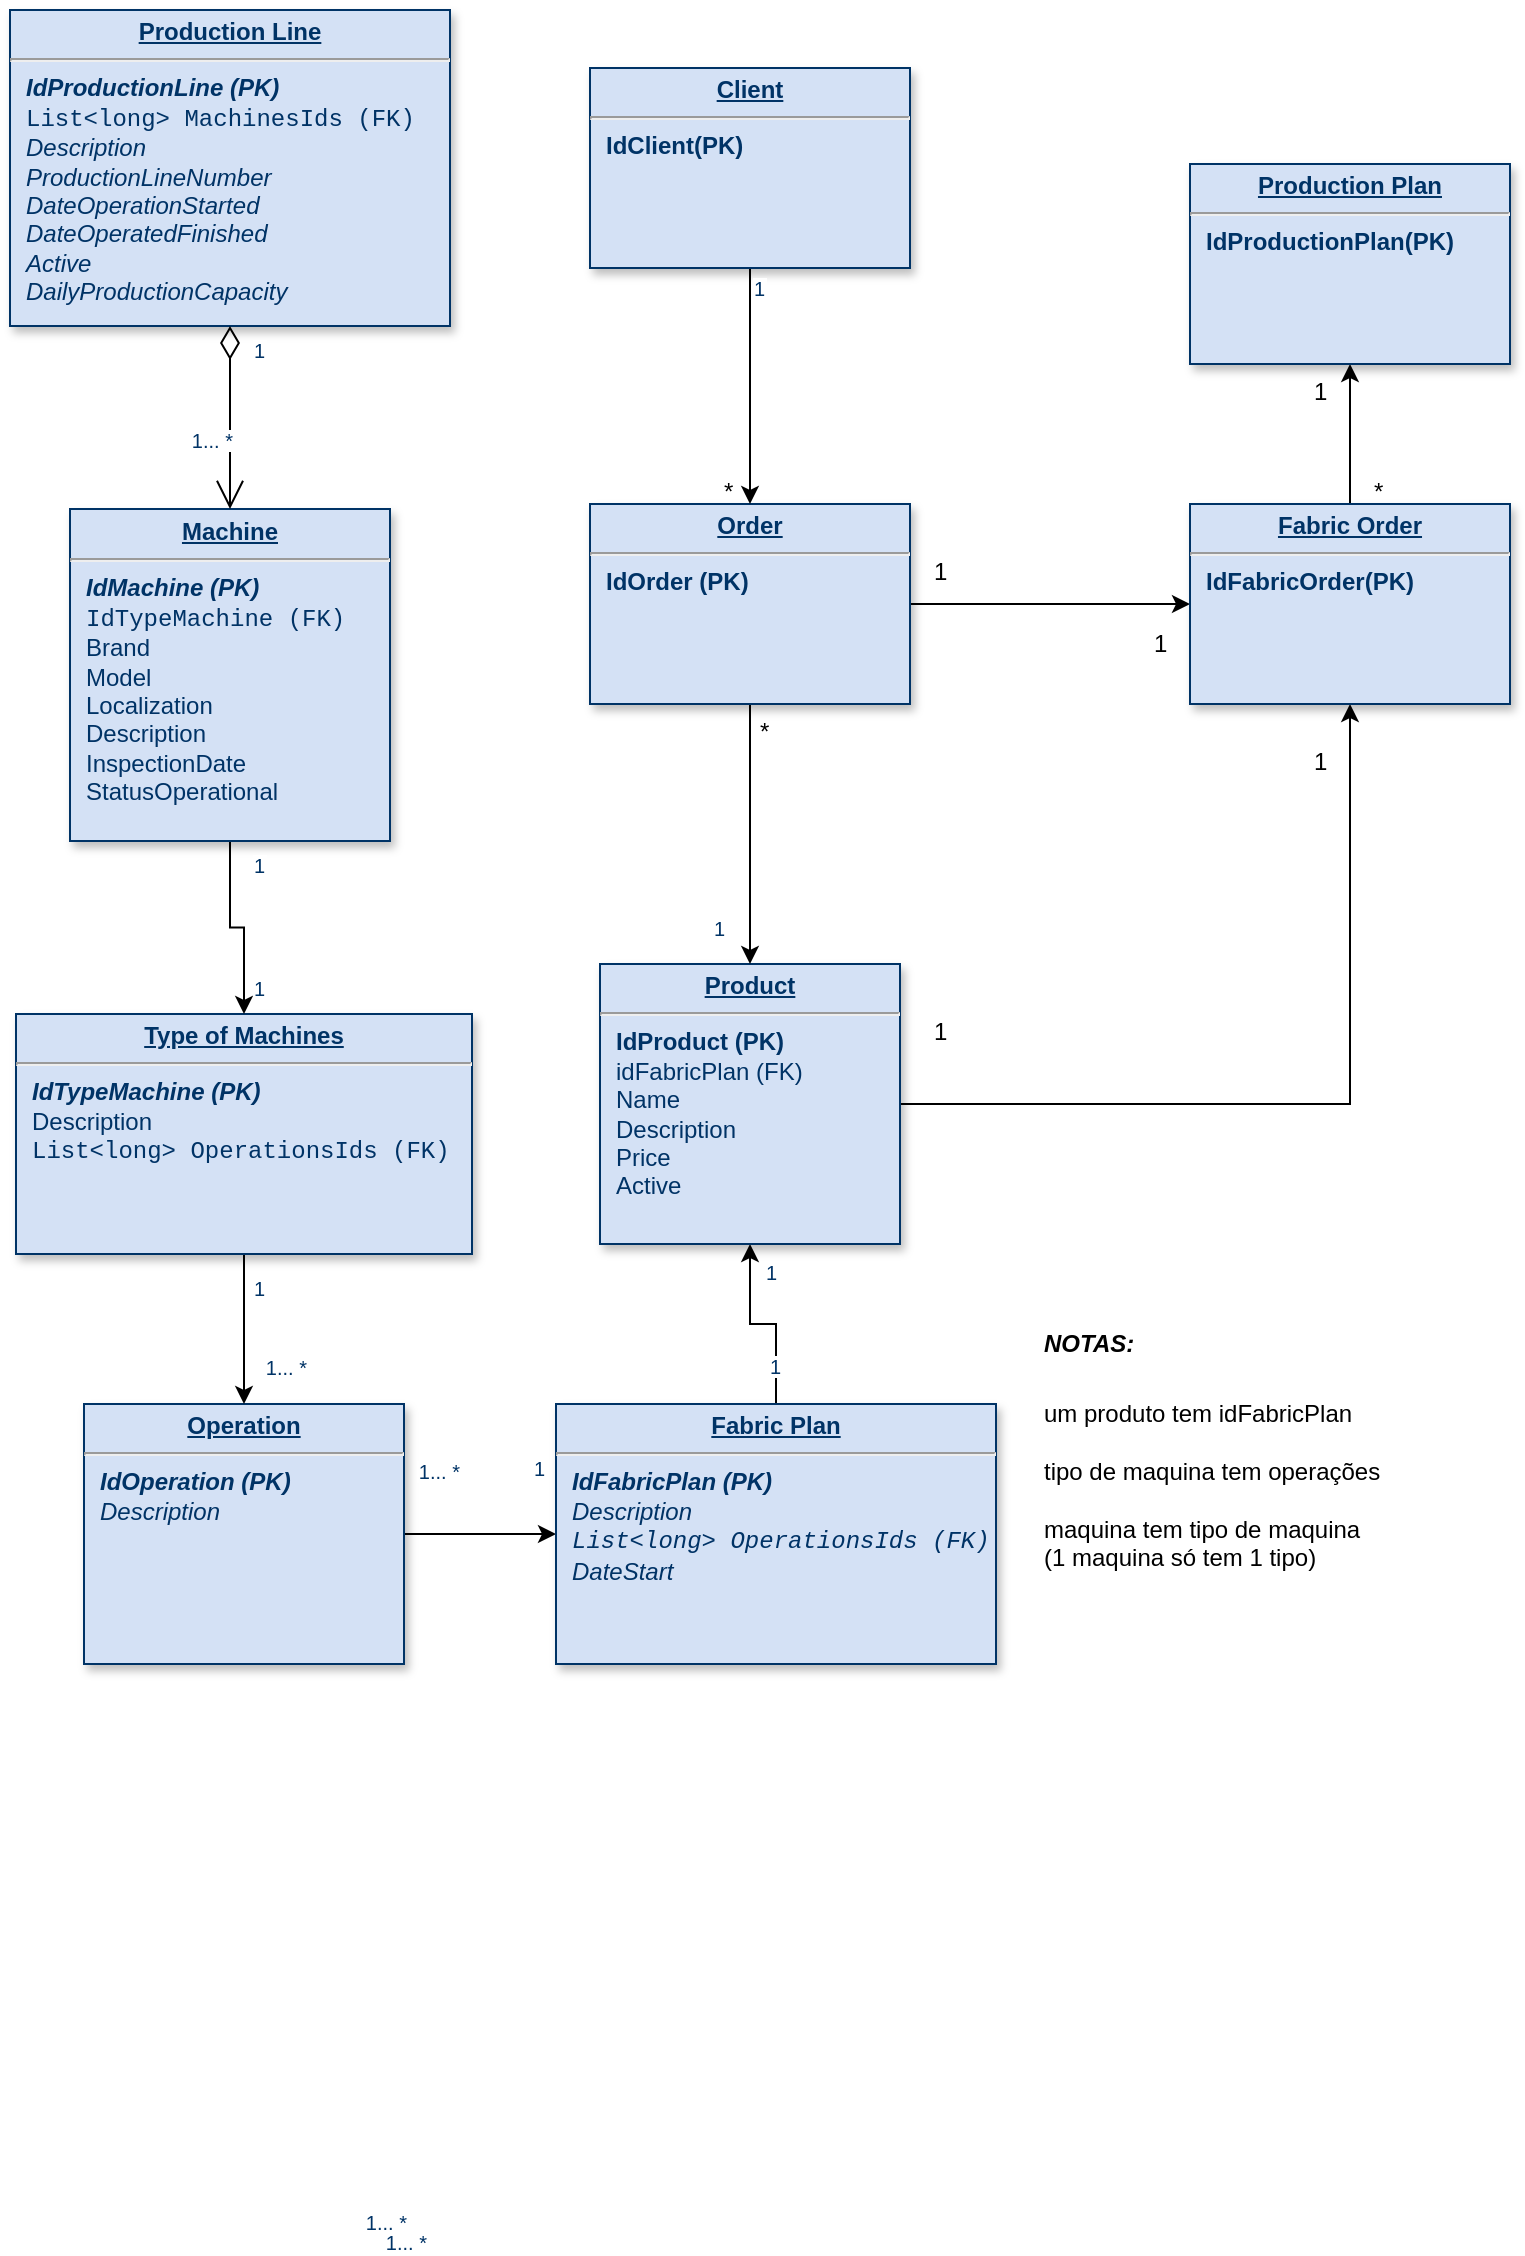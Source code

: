 <mxfile version="12.2.3" type="device" pages="1"><diagram name="Page-1" id="efa7a0a1-bf9b-a30e-e6df-94a7791c09e9"><mxGraphModel dx="1008" dy="423" grid="1" gridSize="10" guides="1" tooltips="1" connect="1" arrows="1" fold="1" page="1" pageScale="1" pageWidth="826" pageHeight="1169" background="#ffffff" math="0" shadow="0"><root><mxCell id="0"/><mxCell id="1" parent="0"/><mxCell id="8j8uPJQYbjqGZ4pbmdRs-105" style="edgeStyle=orthogonalEdgeStyle;rounded=0;orthogonalLoop=1;jettySize=auto;html=1;" parent="1" source="19" target="23" edge="1"><mxGeometry relative="1" as="geometry"/></mxCell><mxCell id="19" value="&lt;p style=&quot;margin: 0px ; margin-top: 4px ; text-align: center ; text-decoration: underline&quot;&gt;&lt;strong&gt;Operation&lt;/strong&gt;&lt;/p&gt;&lt;hr&gt;&lt;p style=&quot;margin: 0px ; margin-left: 8px&quot;&gt;&lt;b&gt;&lt;i&gt;IdOperation (PK)&lt;/i&gt;&lt;/b&gt;&lt;/p&gt;&lt;p style=&quot;margin: 0px 0px 0px 8px&quot;&gt;&lt;i&gt;Description&lt;/i&gt;&lt;/p&gt;" style="verticalAlign=top;align=left;overflow=fill;fontSize=12;fontFamily=Helvetica;html=1;strokeColor=#003366;shadow=1;fillColor=#D4E1F5;fontColor=#003366" parent="1" vertex="1"><mxGeometry x="47" y="720" width="160" height="130" as="geometry"/></mxCell><mxCell id="8j8uPJQYbjqGZ4pbmdRs-104" style="edgeStyle=orthogonalEdgeStyle;rounded=0;orthogonalLoop=1;jettySize=auto;html=1;" parent="1" source="20" target="19" edge="1"><mxGeometry relative="1" as="geometry"/></mxCell><mxCell id="20" value="&lt;p style=&quot;margin: 0px ; margin-top: 4px ; text-align: center ; text-decoration: underline&quot;&gt;&lt;strong&gt;Type of Machines&lt;/strong&gt;&lt;/p&gt;&lt;hr&gt;&lt;p style=&quot;margin: 0px ; margin-left: 8px&quot;&gt;&lt;b&gt;&lt;i&gt;IdTypeMachine (PK)&lt;/i&gt;&lt;/b&gt;&lt;/p&gt;&lt;p style=&quot;margin: 0px ; margin-left: 8px&quot;&gt;Description&lt;/p&gt;&lt;p style=&quot;margin: 0px ; margin-left: 8px&quot;&gt;&lt;font face=&quot;Courier New&quot;&gt;List&amp;lt;long&amp;gt; OperationsIds (FK)&lt;/font&gt;&lt;/p&gt;&lt;p style=&quot;margin: 0px ; margin-left: 8px&quot;&gt;&lt;br&gt;&lt;/p&gt;" style="verticalAlign=top;align=left;overflow=fill;fontSize=12;fontFamily=Helvetica;html=1;strokeColor=#003366;shadow=1;fillColor=#D4E1F5;fontColor=#003366" parent="1" vertex="1"><mxGeometry x="13" y="525" width="228" height="120" as="geometry"/></mxCell><mxCell id="8j8uPJQYbjqGZ4pbmdRs-118" style="edgeStyle=orthogonalEdgeStyle;rounded=0;orthogonalLoop=1;jettySize=auto;html=1;" parent="1" source="21" target="20" edge="1"><mxGeometry relative="1" as="geometry"/></mxCell><mxCell id="21" value="&lt;p style=&quot;margin: 0px ; margin-top: 4px ; text-align: center ; text-decoration: underline&quot;&gt;&lt;strong&gt;Machine&lt;/strong&gt;&lt;/p&gt;&lt;hr&gt;&lt;p style=&quot;margin: 0px ; margin-left: 8px&quot;&gt;&lt;b&gt;&lt;i&gt;IdMachine (PK)&lt;/i&gt;&lt;/b&gt;&lt;/p&gt;&lt;p style=&quot;margin: 0px ; margin-left: 8px&quot;&gt;&lt;font face=&quot;Courier New&quot;&gt;IdTypeMachine (FK)&lt;/font&gt;&lt;/p&gt;&lt;p style=&quot;margin: 0px ; margin-left: 8px&quot;&gt;Brand&lt;/p&gt;&lt;p style=&quot;margin: 0px ; margin-left: 8px&quot;&gt;Model&lt;/p&gt;&lt;p style=&quot;margin: 0px ; margin-left: 8px&quot;&gt;Localization&lt;/p&gt;&lt;p style=&quot;margin: 0px ; margin-left: 8px&quot;&gt;Description&lt;/p&gt;&lt;p style=&quot;margin: 0px ; margin-left: 8px&quot;&gt;InspectionDate&lt;/p&gt;&lt;p style=&quot;margin: 0px ; margin-left: 8px&quot;&gt;StatusOperational&lt;/p&gt;" style="verticalAlign=top;align=left;overflow=fill;fontSize=12;fontFamily=Helvetica;html=1;strokeColor=#003366;shadow=1;fillColor=#D4E1F5;fontColor=#003366" parent="1" vertex="1"><mxGeometry x="40" y="272.5" width="160" height="166" as="geometry"/></mxCell><mxCell id="8j8uPJQYbjqGZ4pbmdRs-106" style="edgeStyle=orthogonalEdgeStyle;rounded=0;orthogonalLoop=1;jettySize=auto;html=1;entryX=0.5;entryY=1;entryDx=0;entryDy=0;" parent="1" source="23" target="29" edge="1"><mxGeometry relative="1" as="geometry"/></mxCell><mxCell id="23" value="&lt;p style=&quot;margin: 0px ; margin-top: 4px ; text-align: center ; text-decoration: underline&quot;&gt;&lt;strong&gt;Fabric Plan&lt;/strong&gt;&lt;/p&gt;&lt;hr&gt;&lt;p style=&quot;margin: 0px ; margin-left: 8px&quot;&gt;&lt;b&gt;&lt;i&gt;IdFabricPlan (PK)&lt;/i&gt;&lt;/b&gt;&lt;/p&gt;&lt;p style=&quot;margin: 0px ; margin-left: 8px&quot;&gt;&lt;i&gt;Description&lt;/i&gt;&lt;/p&gt;&lt;p style=&quot;margin: 0px ; margin-left: 8px&quot;&gt;&lt;i&gt;&lt;font face=&quot;Courier New&quot;&gt;List&amp;lt;long&amp;gt; OperationsIds (FK)&lt;/font&gt;&lt;/i&gt;&lt;/p&gt;&lt;p style=&quot;margin: 0px ; margin-left: 8px&quot;&gt;&lt;/p&gt;&lt;p style=&quot;margin: 0px ; margin-left: 8px&quot;&gt;&lt;i&gt;DateStart&lt;/i&gt;&lt;/p&gt;" style="verticalAlign=top;align=left;overflow=fill;fontSize=12;fontFamily=Helvetica;html=1;strokeColor=#003366;shadow=1;fillColor=#D4E1F5;fontColor=#003366" parent="1" vertex="1"><mxGeometry x="283" y="720" width="220" height="130" as="geometry"/></mxCell><mxCell id="25" value="&lt;p style=&quot;margin: 0px ; margin-top: 4px ; text-align: center ; text-decoration: underline&quot;&gt;&lt;strong&gt;Production Line&lt;/strong&gt;&lt;/p&gt;&lt;hr&gt;&lt;p style=&quot;margin: 0px ; margin-left: 8px&quot;&gt;&lt;b&gt;&lt;i&gt;IdProductionLine (PK)&lt;/i&gt;&lt;/b&gt;&lt;/p&gt;&lt;p style=&quot;margin: 0px ; margin-left: 8px&quot;&gt;&lt;span style=&quot;font-family: &amp;#34;courier new&amp;#34;&quot;&gt;List&amp;lt;long&amp;gt; MachinesIds (FK)&lt;/span&gt;&lt;b&gt;&lt;i&gt;&lt;br&gt;&lt;/i&gt;&lt;/b&gt;&lt;/p&gt;&lt;p style=&quot;margin: 0px ; margin-left: 8px&quot;&gt;&lt;i&gt;Description&lt;/i&gt;&lt;/p&gt;&lt;p style=&quot;margin: 0px ; margin-left: 8px&quot;&gt;&lt;i&gt;ProductionLineNumber&lt;/i&gt;&lt;/p&gt;&lt;p style=&quot;margin: 0px ; margin-left: 8px&quot;&gt;&lt;i&gt;DateOperationStarted&lt;/i&gt;&lt;/p&gt;&lt;p style=&quot;margin: 0px ; margin-left: 8px&quot;&gt;&lt;i&gt;DateOperatedFinished&lt;/i&gt;&lt;/p&gt;&lt;p style=&quot;margin: 0px ; margin-left: 8px&quot;&gt;&lt;i&gt;Active&lt;/i&gt;&lt;/p&gt;&lt;p style=&quot;margin: 0px ; margin-left: 8px&quot;&gt;&lt;i&gt;&lt;/i&gt;&lt;/p&gt;&lt;p style=&quot;margin: 0px ; margin-left: 8px&quot;&gt;&lt;i&gt;DailyProductionCapacity&lt;/i&gt;&lt;/p&gt;" style="verticalAlign=top;align=left;overflow=fill;fontSize=12;fontFamily=Helvetica;html=1;strokeColor=#003366;shadow=1;fillColor=#D4E1F5;fontColor=#003366" parent="1" vertex="1"><mxGeometry x="10" y="23" width="220" height="158" as="geometry"/></mxCell><mxCell id="8j8uPJQYbjqGZ4pbmdRs-113" style="edgeStyle=orthogonalEdgeStyle;rounded=0;orthogonalLoop=1;jettySize=auto;html=1;entryX=0.5;entryY=1;entryDx=0;entryDy=0;" parent="1" source="29" target="8j8uPJQYbjqGZ4pbmdRs-111" edge="1"><mxGeometry relative="1" as="geometry"/></mxCell><mxCell id="29" value="&lt;p style=&quot;margin: 0px ; margin-top: 4px ; text-align: center ; text-decoration: underline&quot;&gt;&lt;strong&gt;Product&lt;/strong&gt;&lt;/p&gt;&lt;hr&gt;&lt;p style=&quot;margin: 0px ; margin-left: 8px&quot;&gt;&lt;b&gt;IdProduct (PK)&lt;/b&gt;&lt;/p&gt;&lt;p style=&quot;margin: 0px ; margin-left: 8px&quot;&gt;idFabricPlan (FK)&lt;/p&gt;&lt;p style=&quot;margin: 0px ; margin-left: 8px&quot;&gt;Name&lt;/p&gt;&lt;p style=&quot;margin: 0px ; margin-left: 8px&quot;&gt;Description&lt;/p&gt;&lt;p style=&quot;margin: 0px ; margin-left: 8px&quot;&gt;Price&lt;/p&gt;&lt;p style=&quot;margin: 0px ; margin-left: 8px&quot;&gt;Active&lt;/p&gt;&lt;p style=&quot;margin: 0px ; margin-left: 8px&quot;&gt;&lt;b&gt;&lt;br&gt;&lt;/b&gt;&lt;/p&gt;" style="verticalAlign=top;align=left;overflow=fill;fontSize=12;fontFamily=Helvetica;html=1;strokeColor=#003366;shadow=1;fillColor=#D4E1F5;fontColor=#003366" parent="1" vertex="1"><mxGeometry x="305" y="500" width="150" height="140" as="geometry"/></mxCell><mxCell id="90" value="" style="endArrow=open;endSize=12;startArrow=diamondThin;startSize=14;startFill=0;edgeStyle=orthogonalEdgeStyle" parent="1" source="25" target="21" edge="1"><mxGeometry x="620" y="340" as="geometry"><mxPoint x="620" y="340" as="sourcePoint"/><mxPoint x="780" y="340" as="targetPoint"/></mxGeometry></mxCell><mxCell id="91" value="1" style="resizable=0;align=left;verticalAlign=top;labelBackgroundColor=#ffffff;fontSize=10;strokeColor=#003366;shadow=1;fillColor=#D4E1F5;fontColor=#003366" parent="90" connectable="0" vertex="1"><mxGeometry x="-1" relative="1" as="geometry"><mxPoint x="10" as="offset"/></mxGeometry></mxCell><mxCell id="92" value="1... *" style="resizable=0;align=right;verticalAlign=top;labelBackgroundColor=#ffffff;fontSize=10;strokeColor=#003366;shadow=1;fillColor=#D4E1F5;fontColor=#003366" parent="90" connectable="0" vertex="1"><mxGeometry x="1" relative="1" as="geometry"><mxPoint x="40" y="417.0" as="offset"/></mxGeometry></mxCell><mxCell id="8j8uPJQYbjqGZ4pbmdRs-110" style="edgeStyle=orthogonalEdgeStyle;rounded=0;orthogonalLoop=1;jettySize=auto;html=1;" parent="1" source="8j8uPJQYbjqGZ4pbmdRs-107" target="29" edge="1"><mxGeometry relative="1" as="geometry"/></mxCell><mxCell id="8j8uPJQYbjqGZ4pbmdRs-115" style="edgeStyle=orthogonalEdgeStyle;rounded=0;orthogonalLoop=1;jettySize=auto;html=1;entryX=0;entryY=0.5;entryDx=0;entryDy=0;" parent="1" source="8j8uPJQYbjqGZ4pbmdRs-107" target="8j8uPJQYbjqGZ4pbmdRs-111" edge="1"><mxGeometry relative="1" as="geometry"/></mxCell><mxCell id="8j8uPJQYbjqGZ4pbmdRs-107" value="&lt;p style=&quot;margin: 0px ; margin-top: 4px ; text-align: center ; text-decoration: underline&quot;&gt;&lt;strong&gt;Order&lt;/strong&gt;&lt;/p&gt;&lt;hr&gt;&lt;p style=&quot;margin: 0px ; margin-left: 8px&quot;&gt;&lt;b&gt;IdOrder (PK)&lt;/b&gt;&lt;/p&gt;&lt;p style=&quot;margin: 0px ; margin-left: 8px&quot;&gt;&lt;b&gt;&lt;br&gt;&lt;/b&gt;&lt;/p&gt;" style="verticalAlign=top;align=left;overflow=fill;fontSize=12;fontFamily=Helvetica;html=1;strokeColor=#003366;shadow=1;fillColor=#D4E1F5;fontColor=#003366" parent="1" vertex="1"><mxGeometry x="300" y="270" width="160" height="100" as="geometry"/></mxCell><mxCell id="8j8uPJQYbjqGZ4pbmdRs-109" style="edgeStyle=orthogonalEdgeStyle;rounded=0;orthogonalLoop=1;jettySize=auto;html=1;" parent="1" source="8j8uPJQYbjqGZ4pbmdRs-108" target="8j8uPJQYbjqGZ4pbmdRs-107" edge="1"><mxGeometry relative="1" as="geometry"/></mxCell><mxCell id="8j8uPJQYbjqGZ4pbmdRs-108" value="&lt;p style=&quot;margin: 0px ; margin-top: 4px ; text-align: center ; text-decoration: underline&quot;&gt;&lt;strong&gt;Client&lt;/strong&gt;&lt;/p&gt;&lt;hr&gt;&lt;p style=&quot;margin: 0px ; margin-left: 8px&quot;&gt;&lt;b&gt;IdClient(PK)&lt;/b&gt;&lt;/p&gt;" style="verticalAlign=top;align=left;overflow=fill;fontSize=12;fontFamily=Helvetica;html=1;strokeColor=#003366;shadow=1;fillColor=#D4E1F5;fontColor=#003366" parent="1" vertex="1"><mxGeometry x="300" y="52" width="160" height="100" as="geometry"/></mxCell><mxCell id="8j8uPJQYbjqGZ4pbmdRs-116" style="edgeStyle=orthogonalEdgeStyle;rounded=0;orthogonalLoop=1;jettySize=auto;html=1;" parent="1" source="8j8uPJQYbjqGZ4pbmdRs-111" target="8j8uPJQYbjqGZ4pbmdRs-112" edge="1"><mxGeometry relative="1" as="geometry"/></mxCell><mxCell id="8j8uPJQYbjqGZ4pbmdRs-111" value="&lt;p style=&quot;margin: 0px ; margin-top: 4px ; text-align: center ; text-decoration: underline&quot;&gt;&lt;strong&gt;Fabric Order&lt;br&gt;&lt;/strong&gt;&lt;/p&gt;&lt;hr&gt;&lt;p style=&quot;margin: 0px ; margin-left: 8px&quot;&gt;&lt;b&gt;IdFabricOrder(PK)&lt;/b&gt;&lt;/p&gt;" style="verticalAlign=top;align=left;overflow=fill;fontSize=12;fontFamily=Helvetica;html=1;strokeColor=#003366;shadow=1;fillColor=#D4E1F5;fontColor=#003366" parent="1" vertex="1"><mxGeometry x="600" y="270" width="160" height="100" as="geometry"/></mxCell><mxCell id="8j8uPJQYbjqGZ4pbmdRs-112" value="&lt;p style=&quot;margin: 0px ; margin-top: 4px ; text-align: center ; text-decoration: underline&quot;&gt;&lt;strong&gt;Production Plan&lt;br&gt;&lt;/strong&gt;&lt;/p&gt;&lt;hr&gt;&lt;p style=&quot;margin: 0px ; margin-left: 8px&quot;&gt;&lt;b&gt;IdProductionPlan(PK)&lt;/b&gt;&lt;/p&gt;" style="verticalAlign=top;align=left;overflow=fill;fontSize=12;fontFamily=Helvetica;html=1;strokeColor=#003366;shadow=1;fillColor=#D4E1F5;fontColor=#003366" parent="1" vertex="1"><mxGeometry x="600" y="100" width="160" height="100" as="geometry"/></mxCell><mxCell id="8j8uPJQYbjqGZ4pbmdRs-117" value="1" style="resizable=0;align=left;verticalAlign=top;labelBackgroundColor=#ffffff;fontSize=10;strokeColor=#003366;shadow=1;fillColor=#D4E1F5;fontColor=#003366" parent="1" connectable="0" vertex="1"><mxGeometry x="120" y="500" as="geometry"><mxPoint x="10" as="offset"/></mxGeometry></mxCell><mxCell id="8j8uPJQYbjqGZ4pbmdRs-120" value="1" style="resizable=0;align=left;verticalAlign=top;labelBackgroundColor=#ffffff;fontSize=10;strokeColor=#003366;shadow=1;fillColor=#D4E1F5;fontColor=#003366" parent="1" connectable="0" vertex="1"><mxGeometry x="120" y="438.5" as="geometry"><mxPoint x="10" as="offset"/></mxGeometry></mxCell><mxCell id="8j8uPJQYbjqGZ4pbmdRs-121" value="1" style="resizable=0;align=left;verticalAlign=top;labelBackgroundColor=#ffffff;fontSize=10;strokeColor=#003366;shadow=1;fillColor=#D4E1F5;fontColor=#003366" parent="1" connectable="0" vertex="1"><mxGeometry x="120" y="650" as="geometry"><mxPoint x="10" as="offset"/></mxGeometry></mxCell><mxCell id="8j8uPJQYbjqGZ4pbmdRs-122" value="1... *" style="resizable=0;align=right;verticalAlign=top;labelBackgroundColor=#ffffff;fontSize=10;strokeColor=#003366;shadow=1;fillColor=#D4E1F5;fontColor=#003366" parent="1" connectable="0" vertex="1"><mxGeometry x="126.5" y="254.5" as="geometry"><mxPoint x="-3.5" y="-28.5" as="offset"/></mxGeometry></mxCell><mxCell id="8j8uPJQYbjqGZ4pbmdRs-123" value="1... *" style="resizable=0;align=right;verticalAlign=top;labelBackgroundColor=#ffffff;fontSize=10;strokeColor=#003366;shadow=1;fillColor=#D4E1F5;fontColor=#003366" parent="1" connectable="0" vertex="1"><mxGeometry x="170" y="700.0" as="geometry"><mxPoint x="40" y="417.0" as="offset"/></mxGeometry></mxCell><mxCell id="8j8uPJQYbjqGZ4pbmdRs-124" value="1... *" style="resizable=0;align=right;verticalAlign=top;labelBackgroundColor=#ffffff;fontSize=10;strokeColor=#003366;shadow=1;fillColor=#D4E1F5;fontColor=#003366" parent="1" connectable="0" vertex="1"><mxGeometry x="170" y="700.0" as="geometry"><mxPoint x="40" y="417.0" as="offset"/></mxGeometry></mxCell><mxCell id="8j8uPJQYbjqGZ4pbmdRs-125" value="1... *" style="resizable=0;align=right;verticalAlign=top;labelBackgroundColor=#ffffff;fontSize=10;strokeColor=#003366;shadow=1;fillColor=#D4E1F5;fontColor=#003366" parent="1" connectable="0" vertex="1"><mxGeometry x="180" y="710.0" as="geometry"><mxPoint x="40" y="417.0" as="offset"/></mxGeometry></mxCell><mxCell id="8j8uPJQYbjqGZ4pbmdRs-126" value="1... *" style="resizable=0;align=right;verticalAlign=top;labelBackgroundColor=#ffffff;fontSize=10;strokeColor=#003366;shadow=1;fillColor=#D4E1F5;fontColor=#003366" parent="1" connectable="0" vertex="1"><mxGeometry x="240" y="770.0" as="geometry"><mxPoint x="-3.5" y="-28.5" as="offset"/></mxGeometry></mxCell><mxCell id="8j8uPJQYbjqGZ4pbmdRs-127" value="1" style="resizable=0;align=left;verticalAlign=top;labelBackgroundColor=#ffffff;fontSize=10;strokeColor=#003366;shadow=1;fillColor=#D4E1F5;fontColor=#003366" parent="1" connectable="0" vertex="1"><mxGeometry x="260" y="740" as="geometry"><mxPoint x="10" as="offset"/></mxGeometry></mxCell><mxCell id="8j8uPJQYbjqGZ4pbmdRs-128" value="1" style="resizable=0;align=left;verticalAlign=top;labelBackgroundColor=#ffffff;fontSize=10;strokeColor=#003366;shadow=1;fillColor=#D4E1F5;fontColor=#003366" parent="1" connectable="0" vertex="1"><mxGeometry x="240" y="750" as="geometry"><mxPoint x="148" y="-61" as="offset"/></mxGeometry></mxCell><mxCell id="8j8uPJQYbjqGZ4pbmdRs-129" value="1" style="resizable=0;align=left;verticalAlign=top;labelBackgroundColor=#ffffff;fontSize=10;strokeColor=#003366;shadow=1;fillColor=#D4E1F5;fontColor=#003366" parent="1" connectable="0" vertex="1"><mxGeometry x="300" y="780" as="geometry"><mxPoint x="86" y="-138" as="offset"/></mxGeometry></mxCell><mxCell id="8j8uPJQYbjqGZ4pbmdRs-130" value="" style="resizable=0;align=left;verticalAlign=top;labelBackgroundColor=#ffffff;fontSize=10;strokeColor=#003366;shadow=1;fillColor=#D4E1F5;fontColor=#003366" parent="1" connectable="0" vertex="1"><mxGeometry x="280" y="750" as="geometry"><mxPoint x="56" y="-424" as="offset"/></mxGeometry></mxCell><mxCell id="8j8uPJQYbjqGZ4pbmdRs-131" value="1" style="resizable=0;align=left;verticalAlign=top;labelBackgroundColor=#ffffff;fontSize=10;strokeColor=#003366;shadow=1;fillColor=#D4E1F5;fontColor=#003366" parent="1" connectable="0" vertex="1"><mxGeometry x="350" y="470" as="geometry"><mxPoint x="10" as="offset"/></mxGeometry></mxCell><mxCell id="8j8uPJQYbjqGZ4pbmdRs-132" value="*" style="text;html=1;" parent="1" vertex="1"><mxGeometry x="383" y="370" width="30" height="30" as="geometry"/></mxCell><mxCell id="8j8uPJQYbjqGZ4pbmdRs-133" value="*" style="text;html=1;" parent="1" vertex="1"><mxGeometry x="365" y="250" width="30" height="30" as="geometry"/></mxCell><mxCell id="8j8uPJQYbjqGZ4pbmdRs-137" value="1" style="resizable=0;align=left;verticalAlign=top;labelBackgroundColor=#ffffff;fontSize=10;strokeColor=#003366;shadow=1;fillColor=#D4E1F5;fontColor=#003366" parent="1" connectable="0" vertex="1"><mxGeometry x="370" y="150" as="geometry"><mxPoint x="10" as="offset"/></mxGeometry></mxCell><mxCell id="8j8uPJQYbjqGZ4pbmdRs-138" value="1" style="text;html=1;" parent="1" vertex="1"><mxGeometry x="470" y="520" width="30" height="30" as="geometry"/></mxCell><mxCell id="8j8uPJQYbjqGZ4pbmdRs-139" value="1" style="text;html=1;" parent="1" vertex="1"><mxGeometry x="660" y="385" width="30" height="30" as="geometry"/></mxCell><mxCell id="8j8uPJQYbjqGZ4pbmdRs-140" value="1" style="text;html=1;" parent="1" vertex="1"><mxGeometry x="470" y="290" width="30" height="30" as="geometry"/></mxCell><mxCell id="8j8uPJQYbjqGZ4pbmdRs-141" value="1" style="text;html=1;" parent="1" vertex="1"><mxGeometry x="580" y="325.5" width="30" height="30" as="geometry"/></mxCell><mxCell id="8j8uPJQYbjqGZ4pbmdRs-142" value="1" style="text;html=1;" parent="1" vertex="1"><mxGeometry x="660" y="200" width="30" height="30" as="geometry"/></mxCell><mxCell id="8j8uPJQYbjqGZ4pbmdRs-143" value="*" style="text;html=1;" parent="1" vertex="1"><mxGeometry x="690" y="250" width="30" height="30" as="geometry"/></mxCell><mxCell id="hhZRXwAg-HAg5iXCVj07-92" value="&lt;div&gt;um produto tem idFabricPlan&lt;/div&gt;&lt;div&gt;&lt;br&gt;&lt;/div&gt;&lt;div&gt;tipo de maquina tem operações&lt;/div&gt;&lt;div&gt;&lt;br&gt;&lt;/div&gt;&lt;div&gt;maquina tem tipo de maquina&amp;nbsp;&lt;/div&gt;&lt;div&gt;(1 maquina só tem 1 tipo)&lt;/div&gt;" style="text;html=1;resizable=0;points=[];autosize=1;align=left;verticalAlign=top;spacingTop=-4;" parent="1" vertex="1"><mxGeometry x="525" y="715" width="180" height="90" as="geometry"/></mxCell><mxCell id="hhZRXwAg-HAg5iXCVj07-93" value="&lt;b&gt;&lt;i&gt;NOTAS:&lt;/i&gt;&lt;/b&gt;" style="text;html=1;resizable=0;points=[];autosize=1;align=left;verticalAlign=top;spacingTop=-4;" parent="1" vertex="1"><mxGeometry x="525" y="680" width="60" height="20" as="geometry"/></mxCell></root></mxGraphModel></diagram></mxfile>